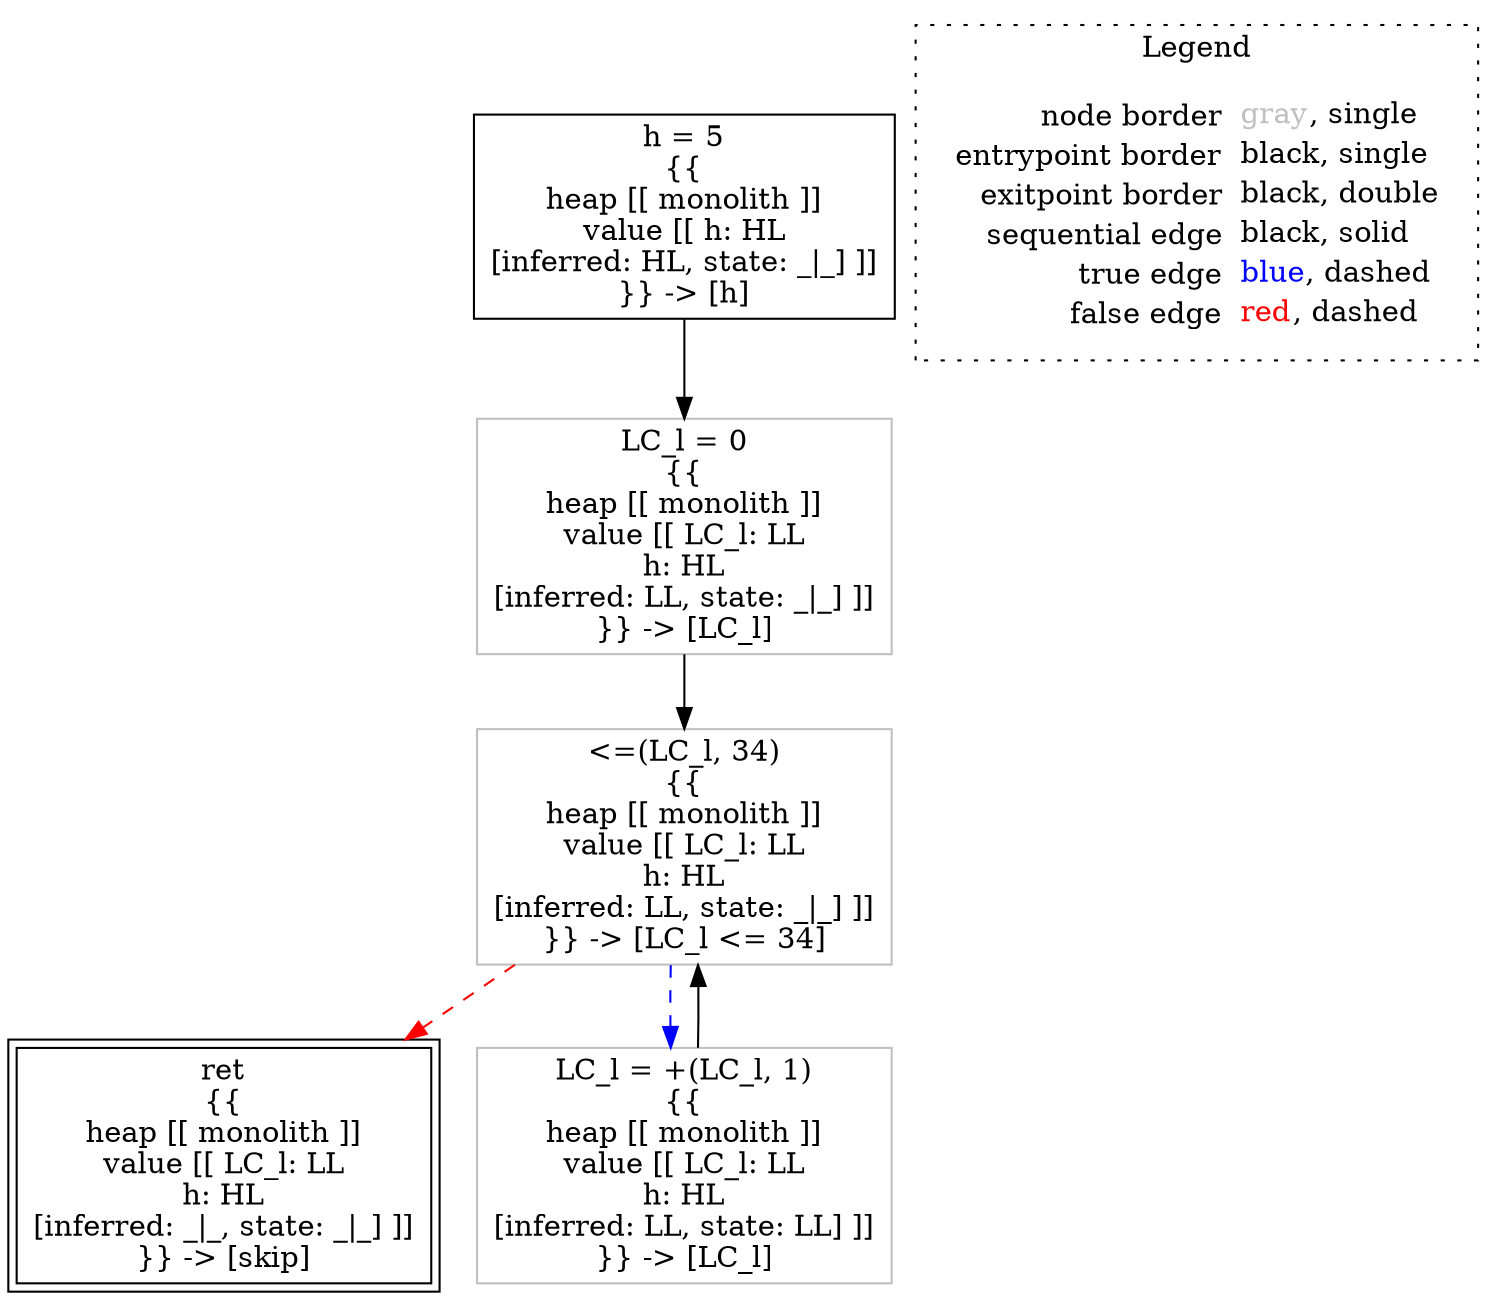 digraph {
	"node0" [shape="rect",color="black",label=<h = 5<BR/>{{<BR/>heap [[ monolith ]]<BR/>value [[ h: HL<BR/>[inferred: HL, state: _|_] ]]<BR/>}} -&gt; [h]>];
	"node1" [shape="rect",color="black",peripheries="2",label=<ret<BR/>{{<BR/>heap [[ monolith ]]<BR/>value [[ LC_l: LL<BR/>h: HL<BR/>[inferred: _|_, state: _|_] ]]<BR/>}} -&gt; [skip]>];
	"node2" [shape="rect",color="gray",label=<LC_l = 0<BR/>{{<BR/>heap [[ monolith ]]<BR/>value [[ LC_l: LL<BR/>h: HL<BR/>[inferred: LL, state: _|_] ]]<BR/>}} -&gt; [LC_l]>];
	"node3" [shape="rect",color="gray",label=<&lt;=(LC_l, 34)<BR/>{{<BR/>heap [[ monolith ]]<BR/>value [[ LC_l: LL<BR/>h: HL<BR/>[inferred: LL, state: _|_] ]]<BR/>}} -&gt; [LC_l &lt;= 34]>];
	"node4" [shape="rect",color="gray",label=<LC_l = +(LC_l, 1)<BR/>{{<BR/>heap [[ monolith ]]<BR/>value [[ LC_l: LL<BR/>h: HL<BR/>[inferred: LL, state: LL] ]]<BR/>}} -&gt; [LC_l]>];
	"node2" -> "node3" [color="black"];
	"node3" -> "node1" [color="red",style="dashed"];
	"node3" -> "node4" [color="blue",style="dashed"];
	"node4" -> "node3" [color="black"];
	"node0" -> "node2" [color="black"];
subgraph cluster_legend {
	label="Legend";
	style=dotted;
	node [shape=plaintext];
	"legend" [label=<<table border="0" cellpadding="2" cellspacing="0" cellborder="0"><tr><td align="right">node border&nbsp;</td><td align="left"><font color="gray">gray</font>, single</td></tr><tr><td align="right">entrypoint border&nbsp;</td><td align="left"><font color="black">black</font>, single</td></tr><tr><td align="right">exitpoint border&nbsp;</td><td align="left"><font color="black">black</font>, double</td></tr><tr><td align="right">sequential edge&nbsp;</td><td align="left"><font color="black">black</font>, solid</td></tr><tr><td align="right">true edge&nbsp;</td><td align="left"><font color="blue">blue</font>, dashed</td></tr><tr><td align="right">false edge&nbsp;</td><td align="left"><font color="red">red</font>, dashed</td></tr></table>>];
}

}
